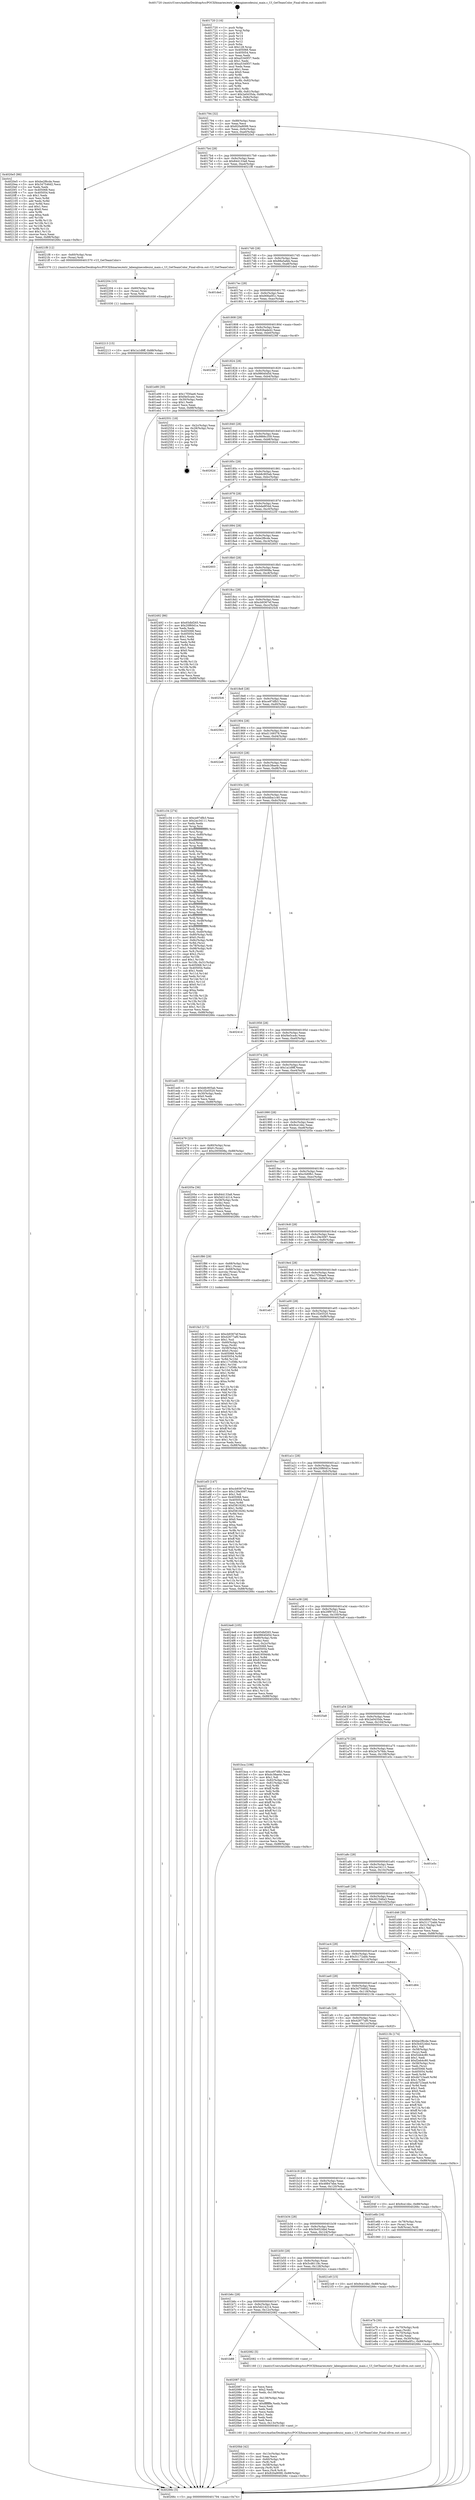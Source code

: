 digraph "0x401720" {
  label = "0x401720 (/mnt/c/Users/mathe/Desktop/tcc/POCII/binaries/extr_labenginecodeuiui_main.c_UI_GetTeamColor_Final-ollvm.out::main(0))"
  labelloc = "t"
  node[shape=record]

  Entry [label="",width=0.3,height=0.3,shape=circle,fillcolor=black,style=filled]
  "0x401794" [label="{
     0x401794 [32]\l
     | [instrs]\l
     &nbsp;&nbsp;0x401794 \<+6\>: mov -0x88(%rbp),%eax\l
     &nbsp;&nbsp;0x40179a \<+2\>: mov %eax,%ecx\l
     &nbsp;&nbsp;0x40179c \<+6\>: sub $0x820a9099,%ecx\l
     &nbsp;&nbsp;0x4017a2 \<+6\>: mov %eax,-0x9c(%rbp)\l
     &nbsp;&nbsp;0x4017a8 \<+6\>: mov %ecx,-0xa0(%rbp)\l
     &nbsp;&nbsp;0x4017ae \<+6\>: je 00000000004020e5 \<main+0x9c5\>\l
  }"]
  "0x4020e5" [label="{
     0x4020e5 [86]\l
     | [instrs]\l
     &nbsp;&nbsp;0x4020e5 \<+5\>: mov $0xbe2f6cde,%eax\l
     &nbsp;&nbsp;0x4020ea \<+5\>: mov $0x347546d2,%ecx\l
     &nbsp;&nbsp;0x4020ef \<+2\>: xor %edx,%edx\l
     &nbsp;&nbsp;0x4020f1 \<+7\>: mov 0x405068,%esi\l
     &nbsp;&nbsp;0x4020f8 \<+7\>: mov 0x405054,%edi\l
     &nbsp;&nbsp;0x4020ff \<+3\>: sub $0x1,%edx\l
     &nbsp;&nbsp;0x402102 \<+3\>: mov %esi,%r8d\l
     &nbsp;&nbsp;0x402105 \<+3\>: add %edx,%r8d\l
     &nbsp;&nbsp;0x402108 \<+4\>: imul %r8d,%esi\l
     &nbsp;&nbsp;0x40210c \<+3\>: and $0x1,%esi\l
     &nbsp;&nbsp;0x40210f \<+3\>: cmp $0x0,%esi\l
     &nbsp;&nbsp;0x402112 \<+4\>: sete %r9b\l
     &nbsp;&nbsp;0x402116 \<+3\>: cmp $0xa,%edi\l
     &nbsp;&nbsp;0x402119 \<+4\>: setl %r10b\l
     &nbsp;&nbsp;0x40211d \<+3\>: mov %r9b,%r11b\l
     &nbsp;&nbsp;0x402120 \<+3\>: and %r10b,%r11b\l
     &nbsp;&nbsp;0x402123 \<+3\>: xor %r10b,%r9b\l
     &nbsp;&nbsp;0x402126 \<+3\>: or %r9b,%r11b\l
     &nbsp;&nbsp;0x402129 \<+4\>: test $0x1,%r11b\l
     &nbsp;&nbsp;0x40212d \<+3\>: cmovne %ecx,%eax\l
     &nbsp;&nbsp;0x402130 \<+6\>: mov %eax,-0x88(%rbp)\l
     &nbsp;&nbsp;0x402136 \<+5\>: jmp 000000000040266c \<main+0xf4c\>\l
  }"]
  "0x4017b4" [label="{
     0x4017b4 [28]\l
     | [instrs]\l
     &nbsp;&nbsp;0x4017b4 \<+5\>: jmp 00000000004017b9 \<main+0x99\>\l
     &nbsp;&nbsp;0x4017b9 \<+6\>: mov -0x9c(%rbp),%eax\l
     &nbsp;&nbsp;0x4017bf \<+5\>: sub $0x844133a8,%eax\l
     &nbsp;&nbsp;0x4017c4 \<+6\>: mov %eax,-0xa4(%rbp)\l
     &nbsp;&nbsp;0x4017ca \<+6\>: je 00000000004021f8 \<main+0xad8\>\l
  }"]
  Exit [label="",width=0.3,height=0.3,shape=circle,fillcolor=black,style=filled,peripheries=2]
  "0x4021f8" [label="{
     0x4021f8 [12]\l
     | [instrs]\l
     &nbsp;&nbsp;0x4021f8 \<+4\>: mov -0x60(%rbp),%rax\l
     &nbsp;&nbsp;0x4021fc \<+3\>: mov (%rax),%rdi\l
     &nbsp;&nbsp;0x4021ff \<+5\>: call 0000000000401570 \<UI_GetTeamColor\>\l
     | [calls]\l
     &nbsp;&nbsp;0x401570 \{1\} (/mnt/c/Users/mathe/Desktop/tcc/POCII/binaries/extr_labenginecodeuiui_main.c_UI_GetTeamColor_Final-ollvm.out::UI_GetTeamColor)\l
  }"]
  "0x4017d0" [label="{
     0x4017d0 [28]\l
     | [instrs]\l
     &nbsp;&nbsp;0x4017d0 \<+5\>: jmp 00000000004017d5 \<main+0xb5\>\l
     &nbsp;&nbsp;0x4017d5 \<+6\>: mov -0x9c(%rbp),%eax\l
     &nbsp;&nbsp;0x4017db \<+5\>: sub $0x88a5afeb,%eax\l
     &nbsp;&nbsp;0x4017e0 \<+6\>: mov %eax,-0xa8(%rbp)\l
     &nbsp;&nbsp;0x4017e6 \<+6\>: je 0000000000401ded \<main+0x6cd\>\l
  }"]
  "0x402213" [label="{
     0x402213 [15]\l
     | [instrs]\l
     &nbsp;&nbsp;0x402213 \<+10\>: movl $0x1a1d9ff,-0x88(%rbp)\l
     &nbsp;&nbsp;0x40221d \<+5\>: jmp 000000000040266c \<main+0xf4c\>\l
  }"]
  "0x401ded" [label="{
     0x401ded\l
  }", style=dashed]
  "0x4017ec" [label="{
     0x4017ec [28]\l
     | [instrs]\l
     &nbsp;&nbsp;0x4017ec \<+5\>: jmp 00000000004017f1 \<main+0xd1\>\l
     &nbsp;&nbsp;0x4017f1 \<+6\>: mov -0x9c(%rbp),%eax\l
     &nbsp;&nbsp;0x4017f7 \<+5\>: sub $0x906a0f1c,%eax\l
     &nbsp;&nbsp;0x4017fc \<+6\>: mov %eax,-0xac(%rbp)\l
     &nbsp;&nbsp;0x401802 \<+6\>: je 0000000000401e99 \<main+0x779\>\l
  }"]
  "0x402204" [label="{
     0x402204 [15]\l
     | [instrs]\l
     &nbsp;&nbsp;0x402204 \<+4\>: mov -0x60(%rbp),%rax\l
     &nbsp;&nbsp;0x402208 \<+3\>: mov (%rax),%rax\l
     &nbsp;&nbsp;0x40220b \<+3\>: mov %rax,%rdi\l
     &nbsp;&nbsp;0x40220e \<+5\>: call 0000000000401030 \<free@plt\>\l
     | [calls]\l
     &nbsp;&nbsp;0x401030 \{1\} (unknown)\l
  }"]
  "0x401e99" [label="{
     0x401e99 [30]\l
     | [instrs]\l
     &nbsp;&nbsp;0x401e99 \<+5\>: mov $0x17f30ae6,%eax\l
     &nbsp;&nbsp;0x401e9e \<+5\>: mov $0xf4e5ca4c,%ecx\l
     &nbsp;&nbsp;0x401ea3 \<+3\>: mov -0x30(%rbp),%edx\l
     &nbsp;&nbsp;0x401ea6 \<+3\>: cmp $0x1,%edx\l
     &nbsp;&nbsp;0x401ea9 \<+3\>: cmovl %ecx,%eax\l
     &nbsp;&nbsp;0x401eac \<+6\>: mov %eax,-0x88(%rbp)\l
     &nbsp;&nbsp;0x401eb2 \<+5\>: jmp 000000000040266c \<main+0xf4c\>\l
  }"]
  "0x401808" [label="{
     0x401808 [28]\l
     | [instrs]\l
     &nbsp;&nbsp;0x401808 \<+5\>: jmp 000000000040180d \<main+0xed\>\l
     &nbsp;&nbsp;0x40180d \<+6\>: mov -0x9c(%rbp),%eax\l
     &nbsp;&nbsp;0x401813 \<+5\>: sub $0x926ade42,%eax\l
     &nbsp;&nbsp;0x401818 \<+6\>: mov %eax,-0xb0(%rbp)\l
     &nbsp;&nbsp;0x40181e \<+6\>: je 000000000040236f \<main+0xc4f\>\l
  }"]
  "0x4020bb" [label="{
     0x4020bb [42]\l
     | [instrs]\l
     &nbsp;&nbsp;0x4020bb \<+6\>: mov -0x13c(%rbp),%ecx\l
     &nbsp;&nbsp;0x4020c1 \<+3\>: imul %eax,%ecx\l
     &nbsp;&nbsp;0x4020c4 \<+4\>: mov -0x60(%rbp),%r8\l
     &nbsp;&nbsp;0x4020c8 \<+3\>: mov (%r8),%r8\l
     &nbsp;&nbsp;0x4020cb \<+4\>: mov -0x58(%rbp),%r9\l
     &nbsp;&nbsp;0x4020cf \<+3\>: movslq (%r9),%r9\l
     &nbsp;&nbsp;0x4020d2 \<+4\>: mov %ecx,(%r8,%r9,4)\l
     &nbsp;&nbsp;0x4020d6 \<+10\>: movl $0x820a9099,-0x88(%rbp)\l
     &nbsp;&nbsp;0x4020e0 \<+5\>: jmp 000000000040266c \<main+0xf4c\>\l
  }"]
  "0x40236f" [label="{
     0x40236f\l
  }", style=dashed]
  "0x401824" [label="{
     0x401824 [28]\l
     | [instrs]\l
     &nbsp;&nbsp;0x401824 \<+5\>: jmp 0000000000401829 \<main+0x109\>\l
     &nbsp;&nbsp;0x401829 \<+6\>: mov -0x9c(%rbp),%eax\l
     &nbsp;&nbsp;0x40182f \<+5\>: sub $0x98640d5d,%eax\l
     &nbsp;&nbsp;0x401834 \<+6\>: mov %eax,-0xb4(%rbp)\l
     &nbsp;&nbsp;0x40183a \<+6\>: je 0000000000402551 \<main+0xe31\>\l
  }"]
  "0x402087" [label="{
     0x402087 [52]\l
     | [instrs]\l
     &nbsp;&nbsp;0x402087 \<+2\>: xor %ecx,%ecx\l
     &nbsp;&nbsp;0x402089 \<+5\>: mov $0x2,%edx\l
     &nbsp;&nbsp;0x40208e \<+6\>: mov %edx,-0x138(%rbp)\l
     &nbsp;&nbsp;0x402094 \<+1\>: cltd\l
     &nbsp;&nbsp;0x402095 \<+6\>: mov -0x138(%rbp),%esi\l
     &nbsp;&nbsp;0x40209b \<+2\>: idiv %esi\l
     &nbsp;&nbsp;0x40209d \<+6\>: imul $0xfffffffe,%edx,%edx\l
     &nbsp;&nbsp;0x4020a3 \<+2\>: mov %ecx,%edi\l
     &nbsp;&nbsp;0x4020a5 \<+2\>: sub %edx,%edi\l
     &nbsp;&nbsp;0x4020a7 \<+2\>: mov %ecx,%edx\l
     &nbsp;&nbsp;0x4020a9 \<+3\>: sub $0x1,%edx\l
     &nbsp;&nbsp;0x4020ac \<+2\>: add %edx,%edi\l
     &nbsp;&nbsp;0x4020ae \<+2\>: sub %edi,%ecx\l
     &nbsp;&nbsp;0x4020b0 \<+6\>: mov %ecx,-0x13c(%rbp)\l
     &nbsp;&nbsp;0x4020b6 \<+5\>: call 0000000000401160 \<next_i\>\l
     | [calls]\l
     &nbsp;&nbsp;0x401160 \{1\} (/mnt/c/Users/mathe/Desktop/tcc/POCII/binaries/extr_labenginecodeuiui_main.c_UI_GetTeamColor_Final-ollvm.out::next_i)\l
  }"]
  "0x402551" [label="{
     0x402551 [18]\l
     | [instrs]\l
     &nbsp;&nbsp;0x402551 \<+3\>: mov -0x2c(%rbp),%eax\l
     &nbsp;&nbsp;0x402554 \<+4\>: lea -0x28(%rbp),%rsp\l
     &nbsp;&nbsp;0x402558 \<+1\>: pop %rbx\l
     &nbsp;&nbsp;0x402559 \<+2\>: pop %r12\l
     &nbsp;&nbsp;0x40255b \<+2\>: pop %r13\l
     &nbsp;&nbsp;0x40255d \<+2\>: pop %r14\l
     &nbsp;&nbsp;0x40255f \<+2\>: pop %r15\l
     &nbsp;&nbsp;0x402561 \<+1\>: pop %rbp\l
     &nbsp;&nbsp;0x402562 \<+1\>: ret\l
  }"]
  "0x401840" [label="{
     0x401840 [28]\l
     | [instrs]\l
     &nbsp;&nbsp;0x401840 \<+5\>: jmp 0000000000401845 \<main+0x125\>\l
     &nbsp;&nbsp;0x401845 \<+6\>: mov -0x9c(%rbp),%eax\l
     &nbsp;&nbsp;0x40184b \<+5\>: sub $0x9866c359,%eax\l
     &nbsp;&nbsp;0x401850 \<+6\>: mov %eax,-0xb8(%rbp)\l
     &nbsp;&nbsp;0x401856 \<+6\>: je 000000000040262d \<main+0xf0d\>\l
  }"]
  "0x401b88" [label="{
     0x401b88\l
  }", style=dashed]
  "0x40262d" [label="{
     0x40262d\l
  }", style=dashed]
  "0x40185c" [label="{
     0x40185c [28]\l
     | [instrs]\l
     &nbsp;&nbsp;0x40185c \<+5\>: jmp 0000000000401861 \<main+0x141\>\l
     &nbsp;&nbsp;0x401861 \<+6\>: mov -0x9c(%rbp),%eax\l
     &nbsp;&nbsp;0x401867 \<+5\>: sub $0xb8c905ab,%eax\l
     &nbsp;&nbsp;0x40186c \<+6\>: mov %eax,-0xbc(%rbp)\l
     &nbsp;&nbsp;0x401872 \<+6\>: je 0000000000402456 \<main+0xd36\>\l
  }"]
  "0x402082" [label="{
     0x402082 [5]\l
     | [instrs]\l
     &nbsp;&nbsp;0x402082 \<+5\>: call 0000000000401160 \<next_i\>\l
     | [calls]\l
     &nbsp;&nbsp;0x401160 \{1\} (/mnt/c/Users/mathe/Desktop/tcc/POCII/binaries/extr_labenginecodeuiui_main.c_UI_GetTeamColor_Final-ollvm.out::next_i)\l
  }"]
  "0x402456" [label="{
     0x402456\l
  }", style=dashed]
  "0x401878" [label="{
     0x401878 [28]\l
     | [instrs]\l
     &nbsp;&nbsp;0x401878 \<+5\>: jmp 000000000040187d \<main+0x15d\>\l
     &nbsp;&nbsp;0x40187d \<+6\>: mov -0x9c(%rbp),%eax\l
     &nbsp;&nbsp;0x401883 \<+5\>: sub $0xbda9f34d,%eax\l
     &nbsp;&nbsp;0x401888 \<+6\>: mov %eax,-0xc0(%rbp)\l
     &nbsp;&nbsp;0x40188e \<+6\>: je 000000000040225f \<main+0xb3f\>\l
  }"]
  "0x401b6c" [label="{
     0x401b6c [28]\l
     | [instrs]\l
     &nbsp;&nbsp;0x401b6c \<+5\>: jmp 0000000000401b71 \<main+0x451\>\l
     &nbsp;&nbsp;0x401b71 \<+6\>: mov -0x9c(%rbp),%eax\l
     &nbsp;&nbsp;0x401b77 \<+5\>: sub $0x5d214214,%eax\l
     &nbsp;&nbsp;0x401b7c \<+6\>: mov %eax,-0x12c(%rbp)\l
     &nbsp;&nbsp;0x401b82 \<+6\>: je 0000000000402082 \<main+0x962\>\l
  }"]
  "0x40225f" [label="{
     0x40225f\l
  }", style=dashed]
  "0x401894" [label="{
     0x401894 [28]\l
     | [instrs]\l
     &nbsp;&nbsp;0x401894 \<+5\>: jmp 0000000000401899 \<main+0x179\>\l
     &nbsp;&nbsp;0x401899 \<+6\>: mov -0x9c(%rbp),%eax\l
     &nbsp;&nbsp;0x40189f \<+5\>: sub $0xbe2f6cde,%eax\l
     &nbsp;&nbsp;0x4018a4 \<+6\>: mov %eax,-0xc4(%rbp)\l
     &nbsp;&nbsp;0x4018aa \<+6\>: je 0000000000402603 \<main+0xee3\>\l
  }"]
  "0x40242c" [label="{
     0x40242c\l
  }", style=dashed]
  "0x402603" [label="{
     0x402603\l
  }", style=dashed]
  "0x4018b0" [label="{
     0x4018b0 [28]\l
     | [instrs]\l
     &nbsp;&nbsp;0x4018b0 \<+5\>: jmp 00000000004018b5 \<main+0x195\>\l
     &nbsp;&nbsp;0x4018b5 \<+6\>: mov -0x9c(%rbp),%eax\l
     &nbsp;&nbsp;0x4018bb \<+5\>: sub $0xc005608a,%eax\l
     &nbsp;&nbsp;0x4018c0 \<+6\>: mov %eax,-0xc8(%rbp)\l
     &nbsp;&nbsp;0x4018c6 \<+6\>: je 0000000000402492 \<main+0xd72\>\l
  }"]
  "0x401b50" [label="{
     0x401b50 [28]\l
     | [instrs]\l
     &nbsp;&nbsp;0x401b50 \<+5\>: jmp 0000000000401b55 \<main+0x435\>\l
     &nbsp;&nbsp;0x401b55 \<+6\>: mov -0x9c(%rbp),%eax\l
     &nbsp;&nbsp;0x401b5b \<+5\>: sub $0x5cd6118c,%eax\l
     &nbsp;&nbsp;0x401b60 \<+6\>: mov %eax,-0x128(%rbp)\l
     &nbsp;&nbsp;0x401b66 \<+6\>: je 000000000040242c \<main+0xd0c\>\l
  }"]
  "0x402492" [label="{
     0x402492 [86]\l
     | [instrs]\l
     &nbsp;&nbsp;0x402492 \<+5\>: mov $0x65dbf265,%eax\l
     &nbsp;&nbsp;0x402497 \<+5\>: mov $0x20f60d1e,%ecx\l
     &nbsp;&nbsp;0x40249c \<+2\>: xor %edx,%edx\l
     &nbsp;&nbsp;0x40249e \<+7\>: mov 0x405068,%esi\l
     &nbsp;&nbsp;0x4024a5 \<+7\>: mov 0x405054,%edi\l
     &nbsp;&nbsp;0x4024ac \<+3\>: sub $0x1,%edx\l
     &nbsp;&nbsp;0x4024af \<+3\>: mov %esi,%r8d\l
     &nbsp;&nbsp;0x4024b2 \<+3\>: add %edx,%r8d\l
     &nbsp;&nbsp;0x4024b5 \<+4\>: imul %r8d,%esi\l
     &nbsp;&nbsp;0x4024b9 \<+3\>: and $0x1,%esi\l
     &nbsp;&nbsp;0x4024bc \<+3\>: cmp $0x0,%esi\l
     &nbsp;&nbsp;0x4024bf \<+4\>: sete %r9b\l
     &nbsp;&nbsp;0x4024c3 \<+3\>: cmp $0xa,%edi\l
     &nbsp;&nbsp;0x4024c6 \<+4\>: setl %r10b\l
     &nbsp;&nbsp;0x4024ca \<+3\>: mov %r9b,%r11b\l
     &nbsp;&nbsp;0x4024cd \<+3\>: and %r10b,%r11b\l
     &nbsp;&nbsp;0x4024d0 \<+3\>: xor %r10b,%r9b\l
     &nbsp;&nbsp;0x4024d3 \<+3\>: or %r9b,%r11b\l
     &nbsp;&nbsp;0x4024d6 \<+4\>: test $0x1,%r11b\l
     &nbsp;&nbsp;0x4024da \<+3\>: cmovne %ecx,%eax\l
     &nbsp;&nbsp;0x4024dd \<+6\>: mov %eax,-0x88(%rbp)\l
     &nbsp;&nbsp;0x4024e3 \<+5\>: jmp 000000000040266c \<main+0xf4c\>\l
  }"]
  "0x4018cc" [label="{
     0x4018cc [28]\l
     | [instrs]\l
     &nbsp;&nbsp;0x4018cc \<+5\>: jmp 00000000004018d1 \<main+0x1b1\>\l
     &nbsp;&nbsp;0x4018d1 \<+6\>: mov -0x9c(%rbp),%eax\l
     &nbsp;&nbsp;0x4018d7 \<+5\>: sub $0xcb9367ef,%eax\l
     &nbsp;&nbsp;0x4018dc \<+6\>: mov %eax,-0xcc(%rbp)\l
     &nbsp;&nbsp;0x4018e2 \<+6\>: je 00000000004025c6 \<main+0xea6\>\l
  }"]
  "0x4021e9" [label="{
     0x4021e9 [15]\l
     | [instrs]\l
     &nbsp;&nbsp;0x4021e9 \<+10\>: movl $0x9ce14bc,-0x88(%rbp)\l
     &nbsp;&nbsp;0x4021f3 \<+5\>: jmp 000000000040266c \<main+0xf4c\>\l
  }"]
  "0x4025c6" [label="{
     0x4025c6\l
  }", style=dashed]
  "0x4018e8" [label="{
     0x4018e8 [28]\l
     | [instrs]\l
     &nbsp;&nbsp;0x4018e8 \<+5\>: jmp 00000000004018ed \<main+0x1cd\>\l
     &nbsp;&nbsp;0x4018ed \<+6\>: mov -0x9c(%rbp),%eax\l
     &nbsp;&nbsp;0x4018f3 \<+5\>: sub $0xce97dfb3,%eax\l
     &nbsp;&nbsp;0x4018f8 \<+6\>: mov %eax,-0xd0(%rbp)\l
     &nbsp;&nbsp;0x4018fe \<+6\>: je 0000000000402563 \<main+0xe43\>\l
  }"]
  "0x401fa3" [label="{
     0x401fa3 [172]\l
     | [instrs]\l
     &nbsp;&nbsp;0x401fa3 \<+5\>: mov $0xcb9367ef,%ecx\l
     &nbsp;&nbsp;0x401fa8 \<+5\>: mov $0x42677af0,%edx\l
     &nbsp;&nbsp;0x401fad \<+3\>: mov $0x1,%sil\l
     &nbsp;&nbsp;0x401fb0 \<+4\>: mov -0x60(%rbp),%rdi\l
     &nbsp;&nbsp;0x401fb4 \<+3\>: mov %rax,(%rdi)\l
     &nbsp;&nbsp;0x401fb7 \<+4\>: mov -0x58(%rbp),%rax\l
     &nbsp;&nbsp;0x401fbb \<+6\>: movl $0x0,(%rax)\l
     &nbsp;&nbsp;0x401fc1 \<+8\>: mov 0x405068,%r8d\l
     &nbsp;&nbsp;0x401fc9 \<+8\>: mov 0x405054,%r9d\l
     &nbsp;&nbsp;0x401fd1 \<+3\>: mov %r8d,%r10d\l
     &nbsp;&nbsp;0x401fd4 \<+7\>: add $0x117cf38b,%r10d\l
     &nbsp;&nbsp;0x401fdb \<+4\>: sub $0x1,%r10d\l
     &nbsp;&nbsp;0x401fdf \<+7\>: sub $0x117cf38b,%r10d\l
     &nbsp;&nbsp;0x401fe6 \<+4\>: imul %r10d,%r8d\l
     &nbsp;&nbsp;0x401fea \<+4\>: and $0x1,%r8d\l
     &nbsp;&nbsp;0x401fee \<+4\>: cmp $0x0,%r8d\l
     &nbsp;&nbsp;0x401ff2 \<+4\>: sete %r11b\l
     &nbsp;&nbsp;0x401ff6 \<+4\>: cmp $0xa,%r9d\l
     &nbsp;&nbsp;0x401ffa \<+3\>: setl %bl\l
     &nbsp;&nbsp;0x401ffd \<+3\>: mov %r11b,%r14b\l
     &nbsp;&nbsp;0x402000 \<+4\>: xor $0xff,%r14b\l
     &nbsp;&nbsp;0x402004 \<+3\>: mov %bl,%r15b\l
     &nbsp;&nbsp;0x402007 \<+4\>: xor $0xff,%r15b\l
     &nbsp;&nbsp;0x40200b \<+4\>: xor $0x0,%sil\l
     &nbsp;&nbsp;0x40200f \<+3\>: mov %r14b,%r12b\l
     &nbsp;&nbsp;0x402012 \<+4\>: and $0x0,%r12b\l
     &nbsp;&nbsp;0x402016 \<+3\>: and %sil,%r11b\l
     &nbsp;&nbsp;0x402019 \<+3\>: mov %r15b,%r13b\l
     &nbsp;&nbsp;0x40201c \<+4\>: and $0x0,%r13b\l
     &nbsp;&nbsp;0x402020 \<+3\>: and %sil,%bl\l
     &nbsp;&nbsp;0x402023 \<+3\>: or %r11b,%r12b\l
     &nbsp;&nbsp;0x402026 \<+3\>: or %bl,%r13b\l
     &nbsp;&nbsp;0x402029 \<+3\>: xor %r13b,%r12b\l
     &nbsp;&nbsp;0x40202c \<+3\>: or %r15b,%r14b\l
     &nbsp;&nbsp;0x40202f \<+4\>: xor $0xff,%r14b\l
     &nbsp;&nbsp;0x402033 \<+4\>: or $0x0,%sil\l
     &nbsp;&nbsp;0x402037 \<+3\>: and %sil,%r14b\l
     &nbsp;&nbsp;0x40203a \<+3\>: or %r14b,%r12b\l
     &nbsp;&nbsp;0x40203d \<+4\>: test $0x1,%r12b\l
     &nbsp;&nbsp;0x402041 \<+3\>: cmovne %edx,%ecx\l
     &nbsp;&nbsp;0x402044 \<+6\>: mov %ecx,-0x88(%rbp)\l
     &nbsp;&nbsp;0x40204a \<+5\>: jmp 000000000040266c \<main+0xf4c\>\l
  }"]
  "0x402563" [label="{
     0x402563\l
  }", style=dashed]
  "0x401904" [label="{
     0x401904 [28]\l
     | [instrs]\l
     &nbsp;&nbsp;0x401904 \<+5\>: jmp 0000000000401909 \<main+0x1e9\>\l
     &nbsp;&nbsp;0x401909 \<+6\>: mov -0x9c(%rbp),%eax\l
     &nbsp;&nbsp;0x40190f \<+5\>: sub $0xd1169378,%eax\l
     &nbsp;&nbsp;0x401914 \<+6\>: mov %eax,-0xd4(%rbp)\l
     &nbsp;&nbsp;0x40191a \<+6\>: je 00000000004022e6 \<main+0xbc6\>\l
  }"]
  "0x401e7b" [label="{
     0x401e7b [30]\l
     | [instrs]\l
     &nbsp;&nbsp;0x401e7b \<+4\>: mov -0x70(%rbp),%rdi\l
     &nbsp;&nbsp;0x401e7f \<+2\>: mov %eax,(%rdi)\l
     &nbsp;&nbsp;0x401e81 \<+4\>: mov -0x70(%rbp),%rdi\l
     &nbsp;&nbsp;0x401e85 \<+2\>: mov (%rdi),%eax\l
     &nbsp;&nbsp;0x401e87 \<+3\>: mov %eax,-0x30(%rbp)\l
     &nbsp;&nbsp;0x401e8a \<+10\>: movl $0x906a0f1c,-0x88(%rbp)\l
     &nbsp;&nbsp;0x401e94 \<+5\>: jmp 000000000040266c \<main+0xf4c\>\l
  }"]
  "0x4022e6" [label="{
     0x4022e6\l
  }", style=dashed]
  "0x401920" [label="{
     0x401920 [28]\l
     | [instrs]\l
     &nbsp;&nbsp;0x401920 \<+5\>: jmp 0000000000401925 \<main+0x205\>\l
     &nbsp;&nbsp;0x401925 \<+6\>: mov -0x9c(%rbp),%eax\l
     &nbsp;&nbsp;0x40192b \<+5\>: sub $0xdc38ae4c,%eax\l
     &nbsp;&nbsp;0x401930 \<+6\>: mov %eax,-0xd8(%rbp)\l
     &nbsp;&nbsp;0x401936 \<+6\>: je 0000000000401c34 \<main+0x514\>\l
  }"]
  "0x401b34" [label="{
     0x401b34 [28]\l
     | [instrs]\l
     &nbsp;&nbsp;0x401b34 \<+5\>: jmp 0000000000401b39 \<main+0x419\>\l
     &nbsp;&nbsp;0x401b39 \<+6\>: mov -0x9c(%rbp),%eax\l
     &nbsp;&nbsp;0x401b3f \<+5\>: sub $0x5b4524bd,%eax\l
     &nbsp;&nbsp;0x401b44 \<+6\>: mov %eax,-0x124(%rbp)\l
     &nbsp;&nbsp;0x401b4a \<+6\>: je 00000000004021e9 \<main+0xac9\>\l
  }"]
  "0x401c34" [label="{
     0x401c34 [274]\l
     | [instrs]\l
     &nbsp;&nbsp;0x401c34 \<+5\>: mov $0xce97dfb3,%eax\l
     &nbsp;&nbsp;0x401c39 \<+5\>: mov $0x2ac34111,%ecx\l
     &nbsp;&nbsp;0x401c3e \<+2\>: xor %edx,%edx\l
     &nbsp;&nbsp;0x401c40 \<+3\>: mov %rsp,%rsi\l
     &nbsp;&nbsp;0x401c43 \<+4\>: add $0xfffffffffffffff0,%rsi\l
     &nbsp;&nbsp;0x401c47 \<+3\>: mov %rsi,%rsp\l
     &nbsp;&nbsp;0x401c4a \<+4\>: mov %rsi,-0x80(%rbp)\l
     &nbsp;&nbsp;0x401c4e \<+3\>: mov %rsp,%rsi\l
     &nbsp;&nbsp;0x401c51 \<+4\>: add $0xfffffffffffffff0,%rsi\l
     &nbsp;&nbsp;0x401c55 \<+3\>: mov %rsi,%rsp\l
     &nbsp;&nbsp;0x401c58 \<+3\>: mov %rsp,%rdi\l
     &nbsp;&nbsp;0x401c5b \<+4\>: add $0xfffffffffffffff0,%rdi\l
     &nbsp;&nbsp;0x401c5f \<+3\>: mov %rdi,%rsp\l
     &nbsp;&nbsp;0x401c62 \<+4\>: mov %rdi,-0x78(%rbp)\l
     &nbsp;&nbsp;0x401c66 \<+3\>: mov %rsp,%rdi\l
     &nbsp;&nbsp;0x401c69 \<+4\>: add $0xfffffffffffffff0,%rdi\l
     &nbsp;&nbsp;0x401c6d \<+3\>: mov %rdi,%rsp\l
     &nbsp;&nbsp;0x401c70 \<+4\>: mov %rdi,-0x70(%rbp)\l
     &nbsp;&nbsp;0x401c74 \<+3\>: mov %rsp,%rdi\l
     &nbsp;&nbsp;0x401c77 \<+4\>: add $0xfffffffffffffff0,%rdi\l
     &nbsp;&nbsp;0x401c7b \<+3\>: mov %rdi,%rsp\l
     &nbsp;&nbsp;0x401c7e \<+4\>: mov %rdi,-0x68(%rbp)\l
     &nbsp;&nbsp;0x401c82 \<+3\>: mov %rsp,%rdi\l
     &nbsp;&nbsp;0x401c85 \<+4\>: add $0xfffffffffffffff0,%rdi\l
     &nbsp;&nbsp;0x401c89 \<+3\>: mov %rdi,%rsp\l
     &nbsp;&nbsp;0x401c8c \<+4\>: mov %rdi,-0x60(%rbp)\l
     &nbsp;&nbsp;0x401c90 \<+3\>: mov %rsp,%rdi\l
     &nbsp;&nbsp;0x401c93 \<+4\>: add $0xfffffffffffffff0,%rdi\l
     &nbsp;&nbsp;0x401c97 \<+3\>: mov %rdi,%rsp\l
     &nbsp;&nbsp;0x401c9a \<+4\>: mov %rdi,-0x58(%rbp)\l
     &nbsp;&nbsp;0x401c9e \<+3\>: mov %rsp,%rdi\l
     &nbsp;&nbsp;0x401ca1 \<+4\>: add $0xfffffffffffffff0,%rdi\l
     &nbsp;&nbsp;0x401ca5 \<+3\>: mov %rdi,%rsp\l
     &nbsp;&nbsp;0x401ca8 \<+4\>: mov %rdi,-0x50(%rbp)\l
     &nbsp;&nbsp;0x401cac \<+3\>: mov %rsp,%rdi\l
     &nbsp;&nbsp;0x401caf \<+4\>: add $0xfffffffffffffff0,%rdi\l
     &nbsp;&nbsp;0x401cb3 \<+3\>: mov %rdi,%rsp\l
     &nbsp;&nbsp;0x401cb6 \<+4\>: mov %rdi,-0x48(%rbp)\l
     &nbsp;&nbsp;0x401cba \<+3\>: mov %rsp,%rdi\l
     &nbsp;&nbsp;0x401cbd \<+4\>: add $0xfffffffffffffff0,%rdi\l
     &nbsp;&nbsp;0x401cc1 \<+3\>: mov %rdi,%rsp\l
     &nbsp;&nbsp;0x401cc4 \<+4\>: mov %rdi,-0x40(%rbp)\l
     &nbsp;&nbsp;0x401cc8 \<+4\>: mov -0x80(%rbp),%rdi\l
     &nbsp;&nbsp;0x401ccc \<+6\>: movl $0x0,(%rdi)\l
     &nbsp;&nbsp;0x401cd2 \<+7\>: mov -0x8c(%rbp),%r8d\l
     &nbsp;&nbsp;0x401cd9 \<+3\>: mov %r8d,(%rsi)\l
     &nbsp;&nbsp;0x401cdc \<+4\>: mov -0x78(%rbp),%rdi\l
     &nbsp;&nbsp;0x401ce0 \<+7\>: mov -0x98(%rbp),%r9\l
     &nbsp;&nbsp;0x401ce7 \<+3\>: mov %r9,(%rdi)\l
     &nbsp;&nbsp;0x401cea \<+3\>: cmpl $0x2,(%rsi)\l
     &nbsp;&nbsp;0x401ced \<+4\>: setne %r10b\l
     &nbsp;&nbsp;0x401cf1 \<+4\>: and $0x1,%r10b\l
     &nbsp;&nbsp;0x401cf5 \<+4\>: mov %r10b,-0x31(%rbp)\l
     &nbsp;&nbsp;0x401cf9 \<+8\>: mov 0x405068,%r11d\l
     &nbsp;&nbsp;0x401d01 \<+7\>: mov 0x405054,%ebx\l
     &nbsp;&nbsp;0x401d08 \<+3\>: sub $0x1,%edx\l
     &nbsp;&nbsp;0x401d0b \<+3\>: mov %r11d,%r14d\l
     &nbsp;&nbsp;0x401d0e \<+3\>: add %edx,%r14d\l
     &nbsp;&nbsp;0x401d11 \<+4\>: imul %r14d,%r11d\l
     &nbsp;&nbsp;0x401d15 \<+4\>: and $0x1,%r11d\l
     &nbsp;&nbsp;0x401d19 \<+4\>: cmp $0x0,%r11d\l
     &nbsp;&nbsp;0x401d1d \<+4\>: sete %r10b\l
     &nbsp;&nbsp;0x401d21 \<+3\>: cmp $0xa,%ebx\l
     &nbsp;&nbsp;0x401d24 \<+4\>: setl %r15b\l
     &nbsp;&nbsp;0x401d28 \<+3\>: mov %r10b,%r12b\l
     &nbsp;&nbsp;0x401d2b \<+3\>: and %r15b,%r12b\l
     &nbsp;&nbsp;0x401d2e \<+3\>: xor %r15b,%r10b\l
     &nbsp;&nbsp;0x401d31 \<+3\>: or %r10b,%r12b\l
     &nbsp;&nbsp;0x401d34 \<+4\>: test $0x1,%r12b\l
     &nbsp;&nbsp;0x401d38 \<+3\>: cmovne %ecx,%eax\l
     &nbsp;&nbsp;0x401d3b \<+6\>: mov %eax,-0x88(%rbp)\l
     &nbsp;&nbsp;0x401d41 \<+5\>: jmp 000000000040266c \<main+0xf4c\>\l
  }"]
  "0x40193c" [label="{
     0x40193c [28]\l
     | [instrs]\l
     &nbsp;&nbsp;0x40193c \<+5\>: jmp 0000000000401941 \<main+0x221\>\l
     &nbsp;&nbsp;0x401941 \<+6\>: mov -0x9c(%rbp),%eax\l
     &nbsp;&nbsp;0x401947 \<+5\>: sub $0xddba1c40,%eax\l
     &nbsp;&nbsp;0x40194c \<+6\>: mov %eax,-0xdc(%rbp)\l
     &nbsp;&nbsp;0x401952 \<+6\>: je 000000000040241d \<main+0xcfd\>\l
  }"]
  "0x401e6b" [label="{
     0x401e6b [16]\l
     | [instrs]\l
     &nbsp;&nbsp;0x401e6b \<+4\>: mov -0x78(%rbp),%rax\l
     &nbsp;&nbsp;0x401e6f \<+3\>: mov (%rax),%rax\l
     &nbsp;&nbsp;0x401e72 \<+4\>: mov 0x8(%rax),%rdi\l
     &nbsp;&nbsp;0x401e76 \<+5\>: call 0000000000401060 \<atoi@plt\>\l
     | [calls]\l
     &nbsp;&nbsp;0x401060 \{1\} (unknown)\l
  }"]
  "0x40241d" [label="{
     0x40241d\l
  }", style=dashed]
  "0x401958" [label="{
     0x401958 [28]\l
     | [instrs]\l
     &nbsp;&nbsp;0x401958 \<+5\>: jmp 000000000040195d \<main+0x23d\>\l
     &nbsp;&nbsp;0x40195d \<+6\>: mov -0x9c(%rbp),%eax\l
     &nbsp;&nbsp;0x401963 \<+5\>: sub $0xf4e5ca4c,%eax\l
     &nbsp;&nbsp;0x401968 \<+6\>: mov %eax,-0xe0(%rbp)\l
     &nbsp;&nbsp;0x40196e \<+6\>: je 0000000000401ed5 \<main+0x7b5\>\l
  }"]
  "0x401b18" [label="{
     0x401b18 [28]\l
     | [instrs]\l
     &nbsp;&nbsp;0x401b18 \<+5\>: jmp 0000000000401b1d \<main+0x3fd\>\l
     &nbsp;&nbsp;0x401b1d \<+6\>: mov -0x9c(%rbp),%eax\l
     &nbsp;&nbsp;0x401b23 \<+5\>: sub $0x48847ebe,%eax\l
     &nbsp;&nbsp;0x401b28 \<+6\>: mov %eax,-0x120(%rbp)\l
     &nbsp;&nbsp;0x401b2e \<+6\>: je 0000000000401e6b \<main+0x74b\>\l
  }"]
  "0x401ed5" [label="{
     0x401ed5 [30]\l
     | [instrs]\l
     &nbsp;&nbsp;0x401ed5 \<+5\>: mov $0xb8c905ab,%eax\l
     &nbsp;&nbsp;0x401eda \<+5\>: mov $0x1f2e5520,%ecx\l
     &nbsp;&nbsp;0x401edf \<+3\>: mov -0x30(%rbp),%edx\l
     &nbsp;&nbsp;0x401ee2 \<+3\>: cmp $0x0,%edx\l
     &nbsp;&nbsp;0x401ee5 \<+3\>: cmove %ecx,%eax\l
     &nbsp;&nbsp;0x401ee8 \<+6\>: mov %eax,-0x88(%rbp)\l
     &nbsp;&nbsp;0x401eee \<+5\>: jmp 000000000040266c \<main+0xf4c\>\l
  }"]
  "0x401974" [label="{
     0x401974 [28]\l
     | [instrs]\l
     &nbsp;&nbsp;0x401974 \<+5\>: jmp 0000000000401979 \<main+0x259\>\l
     &nbsp;&nbsp;0x401979 \<+6\>: mov -0x9c(%rbp),%eax\l
     &nbsp;&nbsp;0x40197f \<+5\>: sub $0x1a1d9ff,%eax\l
     &nbsp;&nbsp;0x401984 \<+6\>: mov %eax,-0xe4(%rbp)\l
     &nbsp;&nbsp;0x40198a \<+6\>: je 0000000000402479 \<main+0xd59\>\l
  }"]
  "0x40204f" [label="{
     0x40204f [15]\l
     | [instrs]\l
     &nbsp;&nbsp;0x40204f \<+10\>: movl $0x9ce14bc,-0x88(%rbp)\l
     &nbsp;&nbsp;0x402059 \<+5\>: jmp 000000000040266c \<main+0xf4c\>\l
  }"]
  "0x402479" [label="{
     0x402479 [25]\l
     | [instrs]\l
     &nbsp;&nbsp;0x402479 \<+4\>: mov -0x80(%rbp),%rax\l
     &nbsp;&nbsp;0x40247d \<+6\>: movl $0x0,(%rax)\l
     &nbsp;&nbsp;0x402483 \<+10\>: movl $0xc005608a,-0x88(%rbp)\l
     &nbsp;&nbsp;0x40248d \<+5\>: jmp 000000000040266c \<main+0xf4c\>\l
  }"]
  "0x401990" [label="{
     0x401990 [28]\l
     | [instrs]\l
     &nbsp;&nbsp;0x401990 \<+5\>: jmp 0000000000401995 \<main+0x275\>\l
     &nbsp;&nbsp;0x401995 \<+6\>: mov -0x9c(%rbp),%eax\l
     &nbsp;&nbsp;0x40199b \<+5\>: sub $0x9ce14bc,%eax\l
     &nbsp;&nbsp;0x4019a0 \<+6\>: mov %eax,-0xe8(%rbp)\l
     &nbsp;&nbsp;0x4019a6 \<+6\>: je 000000000040205e \<main+0x93e\>\l
  }"]
  "0x401afc" [label="{
     0x401afc [28]\l
     | [instrs]\l
     &nbsp;&nbsp;0x401afc \<+5\>: jmp 0000000000401b01 \<main+0x3e1\>\l
     &nbsp;&nbsp;0x401b01 \<+6\>: mov -0x9c(%rbp),%eax\l
     &nbsp;&nbsp;0x401b07 \<+5\>: sub $0x42677af0,%eax\l
     &nbsp;&nbsp;0x401b0c \<+6\>: mov %eax,-0x11c(%rbp)\l
     &nbsp;&nbsp;0x401b12 \<+6\>: je 000000000040204f \<main+0x92f\>\l
  }"]
  "0x40205e" [label="{
     0x40205e [36]\l
     | [instrs]\l
     &nbsp;&nbsp;0x40205e \<+5\>: mov $0x844133a8,%eax\l
     &nbsp;&nbsp;0x402063 \<+5\>: mov $0x5d214214,%ecx\l
     &nbsp;&nbsp;0x402068 \<+4\>: mov -0x58(%rbp),%rdx\l
     &nbsp;&nbsp;0x40206c \<+2\>: mov (%rdx),%esi\l
     &nbsp;&nbsp;0x40206e \<+4\>: mov -0x68(%rbp),%rdx\l
     &nbsp;&nbsp;0x402072 \<+2\>: cmp (%rdx),%esi\l
     &nbsp;&nbsp;0x402074 \<+3\>: cmovl %ecx,%eax\l
     &nbsp;&nbsp;0x402077 \<+6\>: mov %eax,-0x88(%rbp)\l
     &nbsp;&nbsp;0x40207d \<+5\>: jmp 000000000040266c \<main+0xf4c\>\l
  }"]
  "0x4019ac" [label="{
     0x4019ac [28]\l
     | [instrs]\l
     &nbsp;&nbsp;0x4019ac \<+5\>: jmp 00000000004019b1 \<main+0x291\>\l
     &nbsp;&nbsp;0x4019b1 \<+6\>: mov -0x9c(%rbp),%eax\l
     &nbsp;&nbsp;0x4019b7 \<+5\>: sub $0xc5d0fb1,%eax\l
     &nbsp;&nbsp;0x4019bc \<+6\>: mov %eax,-0xec(%rbp)\l
     &nbsp;&nbsp;0x4019c2 \<+6\>: je 0000000000402465 \<main+0xd45\>\l
  }"]
  "0x40213b" [label="{
     0x40213b [174]\l
     | [instrs]\l
     &nbsp;&nbsp;0x40213b \<+5\>: mov $0xbe2f6cde,%eax\l
     &nbsp;&nbsp;0x402140 \<+5\>: mov $0x5b4524bd,%ecx\l
     &nbsp;&nbsp;0x402145 \<+2\>: mov $0x1,%dl\l
     &nbsp;&nbsp;0x402147 \<+4\>: mov -0x58(%rbp),%rsi\l
     &nbsp;&nbsp;0x40214b \<+2\>: mov (%rsi),%edi\l
     &nbsp;&nbsp;0x40214d \<+6\>: sub $0xf2eb4c80,%edi\l
     &nbsp;&nbsp;0x402153 \<+3\>: add $0x1,%edi\l
     &nbsp;&nbsp;0x402156 \<+6\>: add $0xf2eb4c80,%edi\l
     &nbsp;&nbsp;0x40215c \<+4\>: mov -0x58(%rbp),%rsi\l
     &nbsp;&nbsp;0x402160 \<+2\>: mov %edi,(%rsi)\l
     &nbsp;&nbsp;0x402162 \<+7\>: mov 0x405068,%edi\l
     &nbsp;&nbsp;0x402169 \<+8\>: mov 0x405054,%r8d\l
     &nbsp;&nbsp;0x402171 \<+3\>: mov %edi,%r9d\l
     &nbsp;&nbsp;0x402174 \<+7\>: add $0x4b723ea9,%r9d\l
     &nbsp;&nbsp;0x40217b \<+4\>: sub $0x1,%r9d\l
     &nbsp;&nbsp;0x40217f \<+7\>: sub $0x4b723ea9,%r9d\l
     &nbsp;&nbsp;0x402186 \<+4\>: imul %r9d,%edi\l
     &nbsp;&nbsp;0x40218a \<+3\>: and $0x1,%edi\l
     &nbsp;&nbsp;0x40218d \<+3\>: cmp $0x0,%edi\l
     &nbsp;&nbsp;0x402190 \<+4\>: sete %r10b\l
     &nbsp;&nbsp;0x402194 \<+4\>: cmp $0xa,%r8d\l
     &nbsp;&nbsp;0x402198 \<+4\>: setl %r11b\l
     &nbsp;&nbsp;0x40219c \<+3\>: mov %r10b,%bl\l
     &nbsp;&nbsp;0x40219f \<+3\>: xor $0xff,%bl\l
     &nbsp;&nbsp;0x4021a2 \<+3\>: mov %r11b,%r14b\l
     &nbsp;&nbsp;0x4021a5 \<+4\>: xor $0xff,%r14b\l
     &nbsp;&nbsp;0x4021a9 \<+3\>: xor $0x0,%dl\l
     &nbsp;&nbsp;0x4021ac \<+3\>: mov %bl,%r15b\l
     &nbsp;&nbsp;0x4021af \<+4\>: and $0x0,%r15b\l
     &nbsp;&nbsp;0x4021b3 \<+3\>: and %dl,%r10b\l
     &nbsp;&nbsp;0x4021b6 \<+3\>: mov %r14b,%r12b\l
     &nbsp;&nbsp;0x4021b9 \<+4\>: and $0x0,%r12b\l
     &nbsp;&nbsp;0x4021bd \<+3\>: and %dl,%r11b\l
     &nbsp;&nbsp;0x4021c0 \<+3\>: or %r10b,%r15b\l
     &nbsp;&nbsp;0x4021c3 \<+3\>: or %r11b,%r12b\l
     &nbsp;&nbsp;0x4021c6 \<+3\>: xor %r12b,%r15b\l
     &nbsp;&nbsp;0x4021c9 \<+3\>: or %r14b,%bl\l
     &nbsp;&nbsp;0x4021cc \<+3\>: xor $0xff,%bl\l
     &nbsp;&nbsp;0x4021cf \<+3\>: or $0x0,%dl\l
     &nbsp;&nbsp;0x4021d2 \<+2\>: and %dl,%bl\l
     &nbsp;&nbsp;0x4021d4 \<+3\>: or %bl,%r15b\l
     &nbsp;&nbsp;0x4021d7 \<+4\>: test $0x1,%r15b\l
     &nbsp;&nbsp;0x4021db \<+3\>: cmovne %ecx,%eax\l
     &nbsp;&nbsp;0x4021de \<+6\>: mov %eax,-0x88(%rbp)\l
     &nbsp;&nbsp;0x4021e4 \<+5\>: jmp 000000000040266c \<main+0xf4c\>\l
  }"]
  "0x402465" [label="{
     0x402465\l
  }", style=dashed]
  "0x4019c8" [label="{
     0x4019c8 [28]\l
     | [instrs]\l
     &nbsp;&nbsp;0x4019c8 \<+5\>: jmp 00000000004019cd \<main+0x2ad\>\l
     &nbsp;&nbsp;0x4019cd \<+6\>: mov -0x9c(%rbp),%eax\l
     &nbsp;&nbsp;0x4019d3 \<+5\>: sub $0x129e3097,%eax\l
     &nbsp;&nbsp;0x4019d8 \<+6\>: mov %eax,-0xf0(%rbp)\l
     &nbsp;&nbsp;0x4019de \<+6\>: je 0000000000401f86 \<main+0x866\>\l
  }"]
  "0x401ae0" [label="{
     0x401ae0 [28]\l
     | [instrs]\l
     &nbsp;&nbsp;0x401ae0 \<+5\>: jmp 0000000000401ae5 \<main+0x3c5\>\l
     &nbsp;&nbsp;0x401ae5 \<+6\>: mov -0x9c(%rbp),%eax\l
     &nbsp;&nbsp;0x401aeb \<+5\>: sub $0x347546d2,%eax\l
     &nbsp;&nbsp;0x401af0 \<+6\>: mov %eax,-0x118(%rbp)\l
     &nbsp;&nbsp;0x401af6 \<+6\>: je 000000000040213b \<main+0xa1b\>\l
  }"]
  "0x401f86" [label="{
     0x401f86 [29]\l
     | [instrs]\l
     &nbsp;&nbsp;0x401f86 \<+4\>: mov -0x68(%rbp),%rax\l
     &nbsp;&nbsp;0x401f8a \<+6\>: movl $0x1,(%rax)\l
     &nbsp;&nbsp;0x401f90 \<+4\>: mov -0x68(%rbp),%rax\l
     &nbsp;&nbsp;0x401f94 \<+3\>: movslq (%rax),%rax\l
     &nbsp;&nbsp;0x401f97 \<+4\>: shl $0x2,%rax\l
     &nbsp;&nbsp;0x401f9b \<+3\>: mov %rax,%rdi\l
     &nbsp;&nbsp;0x401f9e \<+5\>: call 0000000000401050 \<malloc@plt\>\l
     | [calls]\l
     &nbsp;&nbsp;0x401050 \{1\} (unknown)\l
  }"]
  "0x4019e4" [label="{
     0x4019e4 [28]\l
     | [instrs]\l
     &nbsp;&nbsp;0x4019e4 \<+5\>: jmp 00000000004019e9 \<main+0x2c9\>\l
     &nbsp;&nbsp;0x4019e9 \<+6\>: mov -0x9c(%rbp),%eax\l
     &nbsp;&nbsp;0x4019ef \<+5\>: sub $0x17f30ae6,%eax\l
     &nbsp;&nbsp;0x4019f4 \<+6\>: mov %eax,-0xf4(%rbp)\l
     &nbsp;&nbsp;0x4019fa \<+6\>: je 0000000000401eb7 \<main+0x797\>\l
  }"]
  "0x401d64" [label="{
     0x401d64\l
  }", style=dashed]
  "0x401eb7" [label="{
     0x401eb7\l
  }", style=dashed]
  "0x401a00" [label="{
     0x401a00 [28]\l
     | [instrs]\l
     &nbsp;&nbsp;0x401a00 \<+5\>: jmp 0000000000401a05 \<main+0x2e5\>\l
     &nbsp;&nbsp;0x401a05 \<+6\>: mov -0x9c(%rbp),%eax\l
     &nbsp;&nbsp;0x401a0b \<+5\>: sub $0x1f2e5520,%eax\l
     &nbsp;&nbsp;0x401a10 \<+6\>: mov %eax,-0xf8(%rbp)\l
     &nbsp;&nbsp;0x401a16 \<+6\>: je 0000000000401ef3 \<main+0x7d3\>\l
  }"]
  "0x401ac4" [label="{
     0x401ac4 [28]\l
     | [instrs]\l
     &nbsp;&nbsp;0x401ac4 \<+5\>: jmp 0000000000401ac9 \<main+0x3a9\>\l
     &nbsp;&nbsp;0x401ac9 \<+6\>: mov -0x9c(%rbp),%eax\l
     &nbsp;&nbsp;0x401acf \<+5\>: sub $0x31172abb,%eax\l
     &nbsp;&nbsp;0x401ad4 \<+6\>: mov %eax,-0x114(%rbp)\l
     &nbsp;&nbsp;0x401ada \<+6\>: je 0000000000401d64 \<main+0x644\>\l
  }"]
  "0x401ef3" [label="{
     0x401ef3 [147]\l
     | [instrs]\l
     &nbsp;&nbsp;0x401ef3 \<+5\>: mov $0xcb9367ef,%eax\l
     &nbsp;&nbsp;0x401ef8 \<+5\>: mov $0x129e3097,%ecx\l
     &nbsp;&nbsp;0x401efd \<+2\>: mov $0x1,%dl\l
     &nbsp;&nbsp;0x401eff \<+7\>: mov 0x405068,%esi\l
     &nbsp;&nbsp;0x401f06 \<+7\>: mov 0x405054,%edi\l
     &nbsp;&nbsp;0x401f0d \<+3\>: mov %esi,%r8d\l
     &nbsp;&nbsp;0x401f10 \<+7\>: add $0xf3819292,%r8d\l
     &nbsp;&nbsp;0x401f17 \<+4\>: sub $0x1,%r8d\l
     &nbsp;&nbsp;0x401f1b \<+7\>: sub $0xf3819292,%r8d\l
     &nbsp;&nbsp;0x401f22 \<+4\>: imul %r8d,%esi\l
     &nbsp;&nbsp;0x401f26 \<+3\>: and $0x1,%esi\l
     &nbsp;&nbsp;0x401f29 \<+3\>: cmp $0x0,%esi\l
     &nbsp;&nbsp;0x401f2c \<+4\>: sete %r9b\l
     &nbsp;&nbsp;0x401f30 \<+3\>: cmp $0xa,%edi\l
     &nbsp;&nbsp;0x401f33 \<+4\>: setl %r10b\l
     &nbsp;&nbsp;0x401f37 \<+3\>: mov %r9b,%r11b\l
     &nbsp;&nbsp;0x401f3a \<+4\>: xor $0xff,%r11b\l
     &nbsp;&nbsp;0x401f3e \<+3\>: mov %r10b,%bl\l
     &nbsp;&nbsp;0x401f41 \<+3\>: xor $0xff,%bl\l
     &nbsp;&nbsp;0x401f44 \<+3\>: xor $0x0,%dl\l
     &nbsp;&nbsp;0x401f47 \<+3\>: mov %r11b,%r14b\l
     &nbsp;&nbsp;0x401f4a \<+4\>: and $0x0,%r14b\l
     &nbsp;&nbsp;0x401f4e \<+3\>: and %dl,%r9b\l
     &nbsp;&nbsp;0x401f51 \<+3\>: mov %bl,%r15b\l
     &nbsp;&nbsp;0x401f54 \<+4\>: and $0x0,%r15b\l
     &nbsp;&nbsp;0x401f58 \<+3\>: and %dl,%r10b\l
     &nbsp;&nbsp;0x401f5b \<+3\>: or %r9b,%r14b\l
     &nbsp;&nbsp;0x401f5e \<+3\>: or %r10b,%r15b\l
     &nbsp;&nbsp;0x401f61 \<+3\>: xor %r15b,%r14b\l
     &nbsp;&nbsp;0x401f64 \<+3\>: or %bl,%r11b\l
     &nbsp;&nbsp;0x401f67 \<+4\>: xor $0xff,%r11b\l
     &nbsp;&nbsp;0x401f6b \<+3\>: or $0x0,%dl\l
     &nbsp;&nbsp;0x401f6e \<+3\>: and %dl,%r11b\l
     &nbsp;&nbsp;0x401f71 \<+3\>: or %r11b,%r14b\l
     &nbsp;&nbsp;0x401f74 \<+4\>: test $0x1,%r14b\l
     &nbsp;&nbsp;0x401f78 \<+3\>: cmovne %ecx,%eax\l
     &nbsp;&nbsp;0x401f7b \<+6\>: mov %eax,-0x88(%rbp)\l
     &nbsp;&nbsp;0x401f81 \<+5\>: jmp 000000000040266c \<main+0xf4c\>\l
  }"]
  "0x401a1c" [label="{
     0x401a1c [28]\l
     | [instrs]\l
     &nbsp;&nbsp;0x401a1c \<+5\>: jmp 0000000000401a21 \<main+0x301\>\l
     &nbsp;&nbsp;0x401a21 \<+6\>: mov -0x9c(%rbp),%eax\l
     &nbsp;&nbsp;0x401a27 \<+5\>: sub $0x20f60d1e,%eax\l
     &nbsp;&nbsp;0x401a2c \<+6\>: mov %eax,-0xfc(%rbp)\l
     &nbsp;&nbsp;0x401a32 \<+6\>: je 00000000004024e8 \<main+0xdc8\>\l
  }"]
  "0x402283" [label="{
     0x402283\l
  }", style=dashed]
  "0x4024e8" [label="{
     0x4024e8 [105]\l
     | [instrs]\l
     &nbsp;&nbsp;0x4024e8 \<+5\>: mov $0x65dbf265,%eax\l
     &nbsp;&nbsp;0x4024ed \<+5\>: mov $0x98640d5d,%ecx\l
     &nbsp;&nbsp;0x4024f2 \<+4\>: mov -0x80(%rbp),%rdx\l
     &nbsp;&nbsp;0x4024f6 \<+2\>: mov (%rdx),%esi\l
     &nbsp;&nbsp;0x4024f8 \<+3\>: mov %esi,-0x2c(%rbp)\l
     &nbsp;&nbsp;0x4024fb \<+7\>: mov 0x405068,%esi\l
     &nbsp;&nbsp;0x402502 \<+7\>: mov 0x405054,%edi\l
     &nbsp;&nbsp;0x402509 \<+3\>: mov %esi,%r8d\l
     &nbsp;&nbsp;0x40250c \<+7\>: sub $0x81959d4b,%r8d\l
     &nbsp;&nbsp;0x402513 \<+4\>: sub $0x1,%r8d\l
     &nbsp;&nbsp;0x402517 \<+7\>: add $0x81959d4b,%r8d\l
     &nbsp;&nbsp;0x40251e \<+4\>: imul %r8d,%esi\l
     &nbsp;&nbsp;0x402522 \<+3\>: and $0x1,%esi\l
     &nbsp;&nbsp;0x402525 \<+3\>: cmp $0x0,%esi\l
     &nbsp;&nbsp;0x402528 \<+4\>: sete %r9b\l
     &nbsp;&nbsp;0x40252c \<+3\>: cmp $0xa,%edi\l
     &nbsp;&nbsp;0x40252f \<+4\>: setl %r10b\l
     &nbsp;&nbsp;0x402533 \<+3\>: mov %r9b,%r11b\l
     &nbsp;&nbsp;0x402536 \<+3\>: and %r10b,%r11b\l
     &nbsp;&nbsp;0x402539 \<+3\>: xor %r10b,%r9b\l
     &nbsp;&nbsp;0x40253c \<+3\>: or %r9b,%r11b\l
     &nbsp;&nbsp;0x40253f \<+4\>: test $0x1,%r11b\l
     &nbsp;&nbsp;0x402543 \<+3\>: cmovne %ecx,%eax\l
     &nbsp;&nbsp;0x402546 \<+6\>: mov %eax,-0x88(%rbp)\l
     &nbsp;&nbsp;0x40254c \<+5\>: jmp 000000000040266c \<main+0xf4c\>\l
  }"]
  "0x401a38" [label="{
     0x401a38 [28]\l
     | [instrs]\l
     &nbsp;&nbsp;0x401a38 \<+5\>: jmp 0000000000401a3d \<main+0x31d\>\l
     &nbsp;&nbsp;0x401a3d \<+6\>: mov -0x9c(%rbp),%eax\l
     &nbsp;&nbsp;0x401a43 \<+5\>: sub $0x29f97d12,%eax\l
     &nbsp;&nbsp;0x401a48 \<+6\>: mov %eax,-0x100(%rbp)\l
     &nbsp;&nbsp;0x401a4e \<+6\>: je 00000000004025a8 \<main+0xe88\>\l
  }"]
  "0x401aa8" [label="{
     0x401aa8 [28]\l
     | [instrs]\l
     &nbsp;&nbsp;0x401aa8 \<+5\>: jmp 0000000000401aad \<main+0x38d\>\l
     &nbsp;&nbsp;0x401aad \<+6\>: mov -0x9c(%rbp),%eax\l
     &nbsp;&nbsp;0x401ab3 \<+5\>: sub $0x302346a3,%eax\l
     &nbsp;&nbsp;0x401ab8 \<+6\>: mov %eax,-0x110(%rbp)\l
     &nbsp;&nbsp;0x401abe \<+6\>: je 0000000000402283 \<main+0xb63\>\l
  }"]
  "0x4025a8" [label="{
     0x4025a8\l
  }", style=dashed]
  "0x401a54" [label="{
     0x401a54 [28]\l
     | [instrs]\l
     &nbsp;&nbsp;0x401a54 \<+5\>: jmp 0000000000401a59 \<main+0x339\>\l
     &nbsp;&nbsp;0x401a59 \<+6\>: mov -0x9c(%rbp),%eax\l
     &nbsp;&nbsp;0x401a5f \<+5\>: sub $0x2a0435da,%eax\l
     &nbsp;&nbsp;0x401a64 \<+6\>: mov %eax,-0x104(%rbp)\l
     &nbsp;&nbsp;0x401a6a \<+6\>: je 0000000000401bca \<main+0x4aa\>\l
  }"]
  "0x401d46" [label="{
     0x401d46 [30]\l
     | [instrs]\l
     &nbsp;&nbsp;0x401d46 \<+5\>: mov $0x48847ebe,%eax\l
     &nbsp;&nbsp;0x401d4b \<+5\>: mov $0x31172abb,%ecx\l
     &nbsp;&nbsp;0x401d50 \<+3\>: mov -0x31(%rbp),%dl\l
     &nbsp;&nbsp;0x401d53 \<+3\>: test $0x1,%dl\l
     &nbsp;&nbsp;0x401d56 \<+3\>: cmovne %ecx,%eax\l
     &nbsp;&nbsp;0x401d59 \<+6\>: mov %eax,-0x88(%rbp)\l
     &nbsp;&nbsp;0x401d5f \<+5\>: jmp 000000000040266c \<main+0xf4c\>\l
  }"]
  "0x401bca" [label="{
     0x401bca [106]\l
     | [instrs]\l
     &nbsp;&nbsp;0x401bca \<+5\>: mov $0xce97dfb3,%eax\l
     &nbsp;&nbsp;0x401bcf \<+5\>: mov $0xdc38ae4c,%ecx\l
     &nbsp;&nbsp;0x401bd4 \<+2\>: mov $0x1,%dl\l
     &nbsp;&nbsp;0x401bd6 \<+7\>: mov -0x82(%rbp),%sil\l
     &nbsp;&nbsp;0x401bdd \<+7\>: mov -0x81(%rbp),%dil\l
     &nbsp;&nbsp;0x401be4 \<+3\>: mov %sil,%r8b\l
     &nbsp;&nbsp;0x401be7 \<+4\>: xor $0xff,%r8b\l
     &nbsp;&nbsp;0x401beb \<+3\>: mov %dil,%r9b\l
     &nbsp;&nbsp;0x401bee \<+4\>: xor $0xff,%r9b\l
     &nbsp;&nbsp;0x401bf2 \<+3\>: xor $0x1,%dl\l
     &nbsp;&nbsp;0x401bf5 \<+3\>: mov %r8b,%r10b\l
     &nbsp;&nbsp;0x401bf8 \<+4\>: and $0xff,%r10b\l
     &nbsp;&nbsp;0x401bfc \<+3\>: and %dl,%sil\l
     &nbsp;&nbsp;0x401bff \<+3\>: mov %r9b,%r11b\l
     &nbsp;&nbsp;0x401c02 \<+4\>: and $0xff,%r11b\l
     &nbsp;&nbsp;0x401c06 \<+3\>: and %dl,%dil\l
     &nbsp;&nbsp;0x401c09 \<+3\>: or %sil,%r10b\l
     &nbsp;&nbsp;0x401c0c \<+3\>: or %dil,%r11b\l
     &nbsp;&nbsp;0x401c0f \<+3\>: xor %r11b,%r10b\l
     &nbsp;&nbsp;0x401c12 \<+3\>: or %r9b,%r8b\l
     &nbsp;&nbsp;0x401c15 \<+4\>: xor $0xff,%r8b\l
     &nbsp;&nbsp;0x401c19 \<+3\>: or $0x1,%dl\l
     &nbsp;&nbsp;0x401c1c \<+3\>: and %dl,%r8b\l
     &nbsp;&nbsp;0x401c1f \<+3\>: or %r8b,%r10b\l
     &nbsp;&nbsp;0x401c22 \<+4\>: test $0x1,%r10b\l
     &nbsp;&nbsp;0x401c26 \<+3\>: cmovne %ecx,%eax\l
     &nbsp;&nbsp;0x401c29 \<+6\>: mov %eax,-0x88(%rbp)\l
     &nbsp;&nbsp;0x401c2f \<+5\>: jmp 000000000040266c \<main+0xf4c\>\l
  }"]
  "0x401a70" [label="{
     0x401a70 [28]\l
     | [instrs]\l
     &nbsp;&nbsp;0x401a70 \<+5\>: jmp 0000000000401a75 \<main+0x355\>\l
     &nbsp;&nbsp;0x401a75 \<+6\>: mov -0x9c(%rbp),%eax\l
     &nbsp;&nbsp;0x401a7b \<+5\>: sub $0x2a7b76dc,%eax\l
     &nbsp;&nbsp;0x401a80 \<+6\>: mov %eax,-0x108(%rbp)\l
     &nbsp;&nbsp;0x401a86 \<+6\>: je 0000000000401e5c \<main+0x73c\>\l
  }"]
  "0x40266c" [label="{
     0x40266c [5]\l
     | [instrs]\l
     &nbsp;&nbsp;0x40266c \<+5\>: jmp 0000000000401794 \<main+0x74\>\l
  }"]
  "0x401720" [label="{
     0x401720 [116]\l
     | [instrs]\l
     &nbsp;&nbsp;0x401720 \<+1\>: push %rbp\l
     &nbsp;&nbsp;0x401721 \<+3\>: mov %rsp,%rbp\l
     &nbsp;&nbsp;0x401724 \<+2\>: push %r15\l
     &nbsp;&nbsp;0x401726 \<+2\>: push %r14\l
     &nbsp;&nbsp;0x401728 \<+2\>: push %r13\l
     &nbsp;&nbsp;0x40172a \<+2\>: push %r12\l
     &nbsp;&nbsp;0x40172c \<+1\>: push %rbx\l
     &nbsp;&nbsp;0x40172d \<+7\>: sub $0x128,%rsp\l
     &nbsp;&nbsp;0x401734 \<+7\>: mov 0x405068,%eax\l
     &nbsp;&nbsp;0x40173b \<+7\>: mov 0x405054,%ecx\l
     &nbsp;&nbsp;0x401742 \<+2\>: mov %eax,%edx\l
     &nbsp;&nbsp;0x401744 \<+6\>: sub $0xa5340f37,%edx\l
     &nbsp;&nbsp;0x40174a \<+3\>: sub $0x1,%edx\l
     &nbsp;&nbsp;0x40174d \<+6\>: add $0xa5340f37,%edx\l
     &nbsp;&nbsp;0x401753 \<+3\>: imul %edx,%eax\l
     &nbsp;&nbsp;0x401756 \<+3\>: and $0x1,%eax\l
     &nbsp;&nbsp;0x401759 \<+3\>: cmp $0x0,%eax\l
     &nbsp;&nbsp;0x40175c \<+4\>: sete %r8b\l
     &nbsp;&nbsp;0x401760 \<+4\>: and $0x1,%r8b\l
     &nbsp;&nbsp;0x401764 \<+7\>: mov %r8b,-0x82(%rbp)\l
     &nbsp;&nbsp;0x40176b \<+3\>: cmp $0xa,%ecx\l
     &nbsp;&nbsp;0x40176e \<+4\>: setl %r8b\l
     &nbsp;&nbsp;0x401772 \<+4\>: and $0x1,%r8b\l
     &nbsp;&nbsp;0x401776 \<+7\>: mov %r8b,-0x81(%rbp)\l
     &nbsp;&nbsp;0x40177d \<+10\>: movl $0x2a0435da,-0x88(%rbp)\l
     &nbsp;&nbsp;0x401787 \<+6\>: mov %edi,-0x8c(%rbp)\l
     &nbsp;&nbsp;0x40178d \<+7\>: mov %rsi,-0x98(%rbp)\l
  }"]
  "0x401a8c" [label="{
     0x401a8c [28]\l
     | [instrs]\l
     &nbsp;&nbsp;0x401a8c \<+5\>: jmp 0000000000401a91 \<main+0x371\>\l
     &nbsp;&nbsp;0x401a91 \<+6\>: mov -0x9c(%rbp),%eax\l
     &nbsp;&nbsp;0x401a97 \<+5\>: sub $0x2ac34111,%eax\l
     &nbsp;&nbsp;0x401a9c \<+6\>: mov %eax,-0x10c(%rbp)\l
     &nbsp;&nbsp;0x401aa2 \<+6\>: je 0000000000401d46 \<main+0x626\>\l
  }"]
  "0x401e5c" [label="{
     0x401e5c\l
  }", style=dashed]
  Entry -> "0x401720" [label=" 1"]
  "0x401794" -> "0x4020e5" [label=" 1"]
  "0x401794" -> "0x4017b4" [label=" 19"]
  "0x402551" -> Exit [label=" 1"]
  "0x4017b4" -> "0x4021f8" [label=" 1"]
  "0x4017b4" -> "0x4017d0" [label=" 18"]
  "0x4024e8" -> "0x40266c" [label=" 1"]
  "0x4017d0" -> "0x401ded" [label=" 0"]
  "0x4017d0" -> "0x4017ec" [label=" 18"]
  "0x402492" -> "0x40266c" [label=" 1"]
  "0x4017ec" -> "0x401e99" [label=" 1"]
  "0x4017ec" -> "0x401808" [label=" 17"]
  "0x402479" -> "0x40266c" [label=" 1"]
  "0x401808" -> "0x40236f" [label=" 0"]
  "0x401808" -> "0x401824" [label=" 17"]
  "0x402213" -> "0x40266c" [label=" 1"]
  "0x401824" -> "0x402551" [label=" 1"]
  "0x401824" -> "0x401840" [label=" 16"]
  "0x402204" -> "0x402213" [label=" 1"]
  "0x401840" -> "0x40262d" [label=" 0"]
  "0x401840" -> "0x40185c" [label=" 16"]
  "0x4021f8" -> "0x402204" [label=" 1"]
  "0x40185c" -> "0x402456" [label=" 0"]
  "0x40185c" -> "0x401878" [label=" 16"]
  "0x4021e9" -> "0x40266c" [label=" 1"]
  "0x401878" -> "0x40225f" [label=" 0"]
  "0x401878" -> "0x401894" [label=" 16"]
  "0x4020e5" -> "0x40266c" [label=" 1"]
  "0x401894" -> "0x402603" [label=" 0"]
  "0x401894" -> "0x4018b0" [label=" 16"]
  "0x4020bb" -> "0x40266c" [label=" 1"]
  "0x4018b0" -> "0x402492" [label=" 1"]
  "0x4018b0" -> "0x4018cc" [label=" 15"]
  "0x402082" -> "0x402087" [label=" 1"]
  "0x4018cc" -> "0x4025c6" [label=" 0"]
  "0x4018cc" -> "0x4018e8" [label=" 15"]
  "0x401b6c" -> "0x401b88" [label=" 0"]
  "0x4018e8" -> "0x402563" [label=" 0"]
  "0x4018e8" -> "0x401904" [label=" 15"]
  "0x40213b" -> "0x40266c" [label=" 1"]
  "0x401904" -> "0x4022e6" [label=" 0"]
  "0x401904" -> "0x401920" [label=" 15"]
  "0x401b50" -> "0x401b6c" [label=" 1"]
  "0x401920" -> "0x401c34" [label=" 1"]
  "0x401920" -> "0x40193c" [label=" 14"]
  "0x401b50" -> "0x40242c" [label=" 0"]
  "0x40193c" -> "0x40241d" [label=" 0"]
  "0x40193c" -> "0x401958" [label=" 14"]
  "0x402087" -> "0x4020bb" [label=" 1"]
  "0x401958" -> "0x401ed5" [label=" 1"]
  "0x401958" -> "0x401974" [label=" 13"]
  "0x401b34" -> "0x4021e9" [label=" 1"]
  "0x401974" -> "0x402479" [label=" 1"]
  "0x401974" -> "0x401990" [label=" 12"]
  "0x401b6c" -> "0x402082" [label=" 1"]
  "0x401990" -> "0x40205e" [label=" 2"]
  "0x401990" -> "0x4019ac" [label=" 10"]
  "0x40204f" -> "0x40266c" [label=" 1"]
  "0x4019ac" -> "0x402465" [label=" 0"]
  "0x4019ac" -> "0x4019c8" [label=" 10"]
  "0x401fa3" -> "0x40266c" [label=" 1"]
  "0x4019c8" -> "0x401f86" [label=" 1"]
  "0x4019c8" -> "0x4019e4" [label=" 9"]
  "0x401ef3" -> "0x40266c" [label=" 1"]
  "0x4019e4" -> "0x401eb7" [label=" 0"]
  "0x4019e4" -> "0x401a00" [label=" 9"]
  "0x401ed5" -> "0x40266c" [label=" 1"]
  "0x401a00" -> "0x401ef3" [label=" 1"]
  "0x401a00" -> "0x401a1c" [label=" 8"]
  "0x401e7b" -> "0x40266c" [label=" 1"]
  "0x401a1c" -> "0x4024e8" [label=" 1"]
  "0x401a1c" -> "0x401a38" [label=" 7"]
  "0x401e6b" -> "0x401e7b" [label=" 1"]
  "0x401a38" -> "0x4025a8" [label=" 0"]
  "0x401a38" -> "0x401a54" [label=" 7"]
  "0x401b18" -> "0x401e6b" [label=" 1"]
  "0x401a54" -> "0x401bca" [label=" 1"]
  "0x401a54" -> "0x401a70" [label=" 6"]
  "0x401bca" -> "0x40266c" [label=" 1"]
  "0x401720" -> "0x401794" [label=" 1"]
  "0x40266c" -> "0x401794" [label=" 19"]
  "0x401b34" -> "0x401b50" [label=" 1"]
  "0x401c34" -> "0x40266c" [label=" 1"]
  "0x401afc" -> "0x40204f" [label=" 1"]
  "0x401a70" -> "0x401e5c" [label=" 0"]
  "0x401a70" -> "0x401a8c" [label=" 6"]
  "0x401afc" -> "0x401b18" [label=" 3"]
  "0x401a8c" -> "0x401d46" [label=" 1"]
  "0x401a8c" -> "0x401aa8" [label=" 5"]
  "0x401d46" -> "0x40266c" [label=" 1"]
  "0x401b18" -> "0x401b34" [label=" 2"]
  "0x401aa8" -> "0x402283" [label=" 0"]
  "0x401aa8" -> "0x401ac4" [label=" 5"]
  "0x401e99" -> "0x40266c" [label=" 1"]
  "0x401ac4" -> "0x401d64" [label=" 0"]
  "0x401ac4" -> "0x401ae0" [label=" 5"]
  "0x401f86" -> "0x401fa3" [label=" 1"]
  "0x401ae0" -> "0x40213b" [label=" 1"]
  "0x401ae0" -> "0x401afc" [label=" 4"]
  "0x40205e" -> "0x40266c" [label=" 2"]
}
